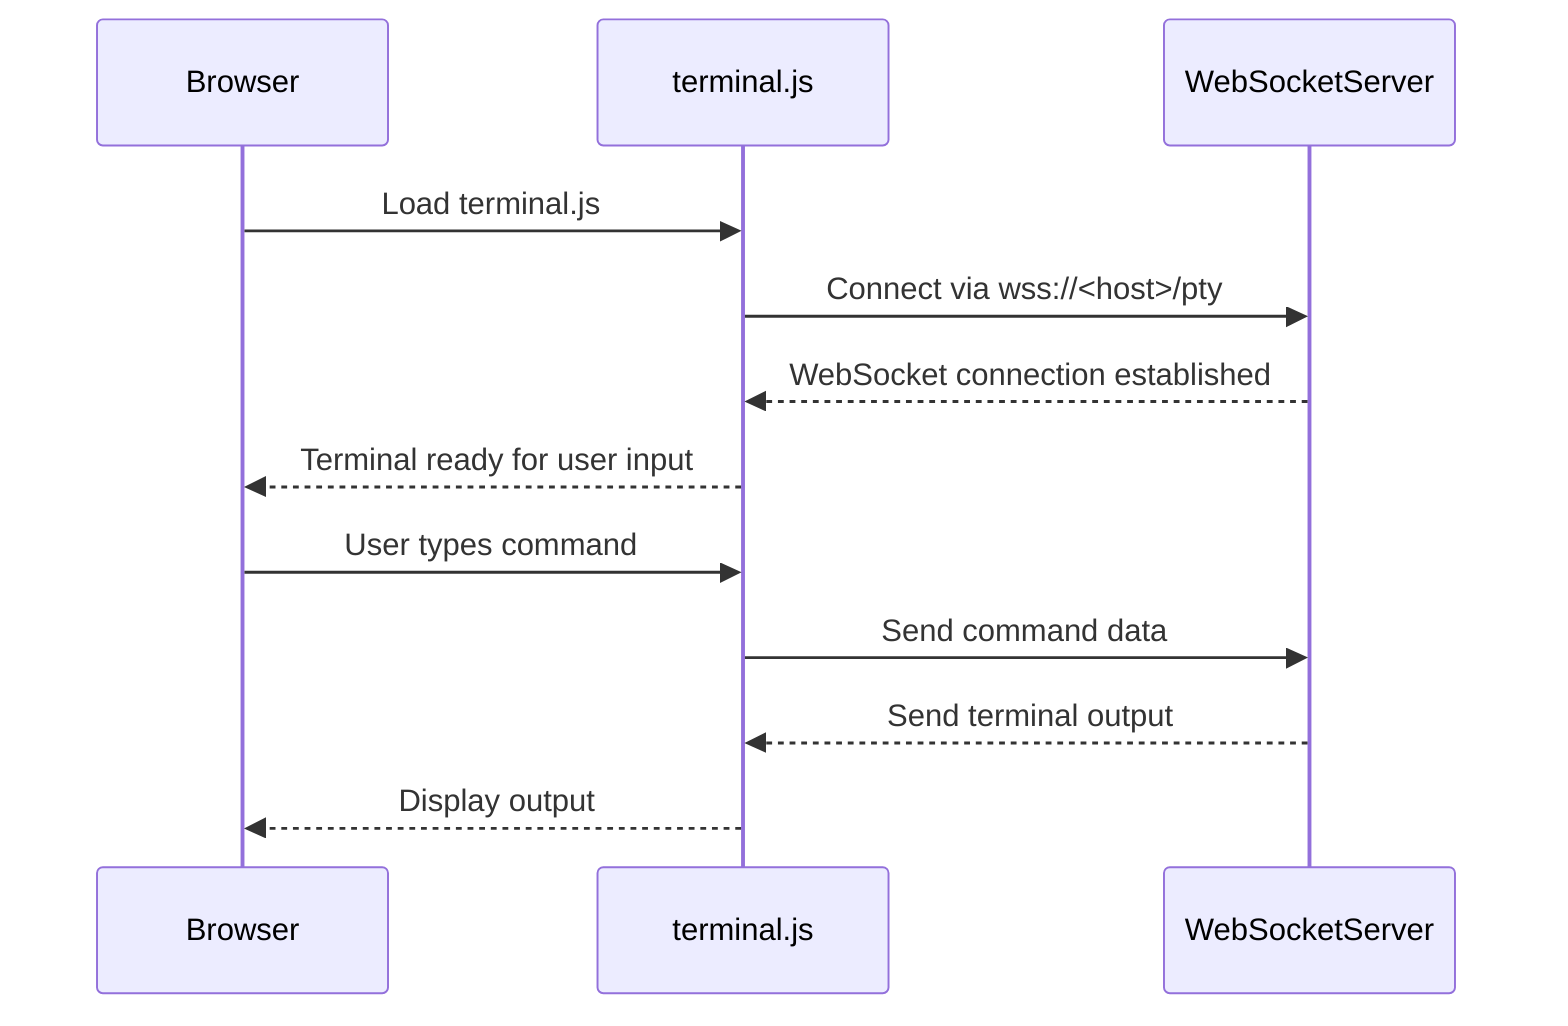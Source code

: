 sequenceDiagram
    participant Browser
    participant TerminalJS as terminal.js
    participant WebSocketServer
    Browser->>TerminalJS: Load terminal.js
    TerminalJS->>WebSocketServer: Connect via wss://<host>/pty
    WebSocketServer-->>TerminalJS: WebSocket connection established
    TerminalJS-->>Browser: Terminal ready for user input
    Browser->>TerminalJS: User types command
    TerminalJS->>WebSocketServer: Send command data
    WebSocketServer-->>TerminalJS: Send terminal output
    TerminalJS-->>Browser: Display output